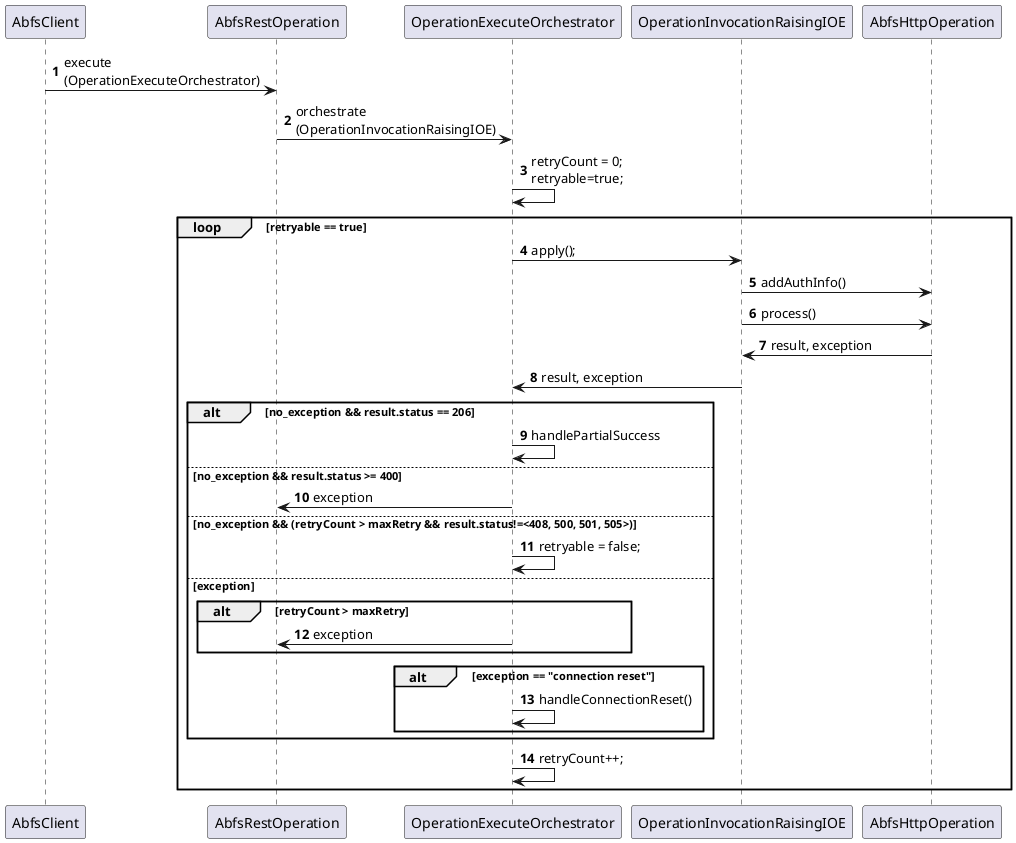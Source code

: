 @startuml
'https://plantuml.com/sequence-diagram

autonumber

AbfsClient -> AbfsRestOperation:execute\n(OperationExecuteOrchestrator)
AbfsRestOperation -> OperationExecuteOrchestrator: orchestrate\n(OperationInvocationRaisingIOE)
OperationExecuteOrchestrator -> OperationExecuteOrchestrator: retryCount = 0;\nretryable=true;
loop retryable == true
  OperationExecuteOrchestrator -> OperationInvocationRaisingIOE: apply();
  OperationInvocationRaisingIOE -> AbfsHttpOperation: addAuthInfo()
  OperationInvocationRaisingIOE -> AbfsHttpOperation: process()
  AbfsHttpOperation -> OperationInvocationRaisingIOE: result, exception
  OperationInvocationRaisingIOE -> OperationExecuteOrchestrator: result, exception
  alt no_exception && result.status == 206
    OperationExecuteOrchestrator -> OperationExecuteOrchestrator: handlePartialSuccess
  else no_exception && result.status >= 400
    OperationExecuteOrchestrator -> AbfsRestOperation: exception
  else no_exception && (retryCount > maxRetry && result.status!=<408, 500, 501, 505>)
    OperationExecuteOrchestrator -> OperationExecuteOrchestrator: retryable = false;
  else exception
    alt retryCount > maxRetry
      OperationExecuteOrchestrator -> AbfsRestOperation: exception
    end
    alt exception == "connection reset"
      OperationExecuteOrchestrator -> OperationExecuteOrchestrator: handleConnectionReset()
    end
  end
  OperationExecuteOrchestrator -> OperationExecuteOrchestrator: retryCount++;
end
@enduml